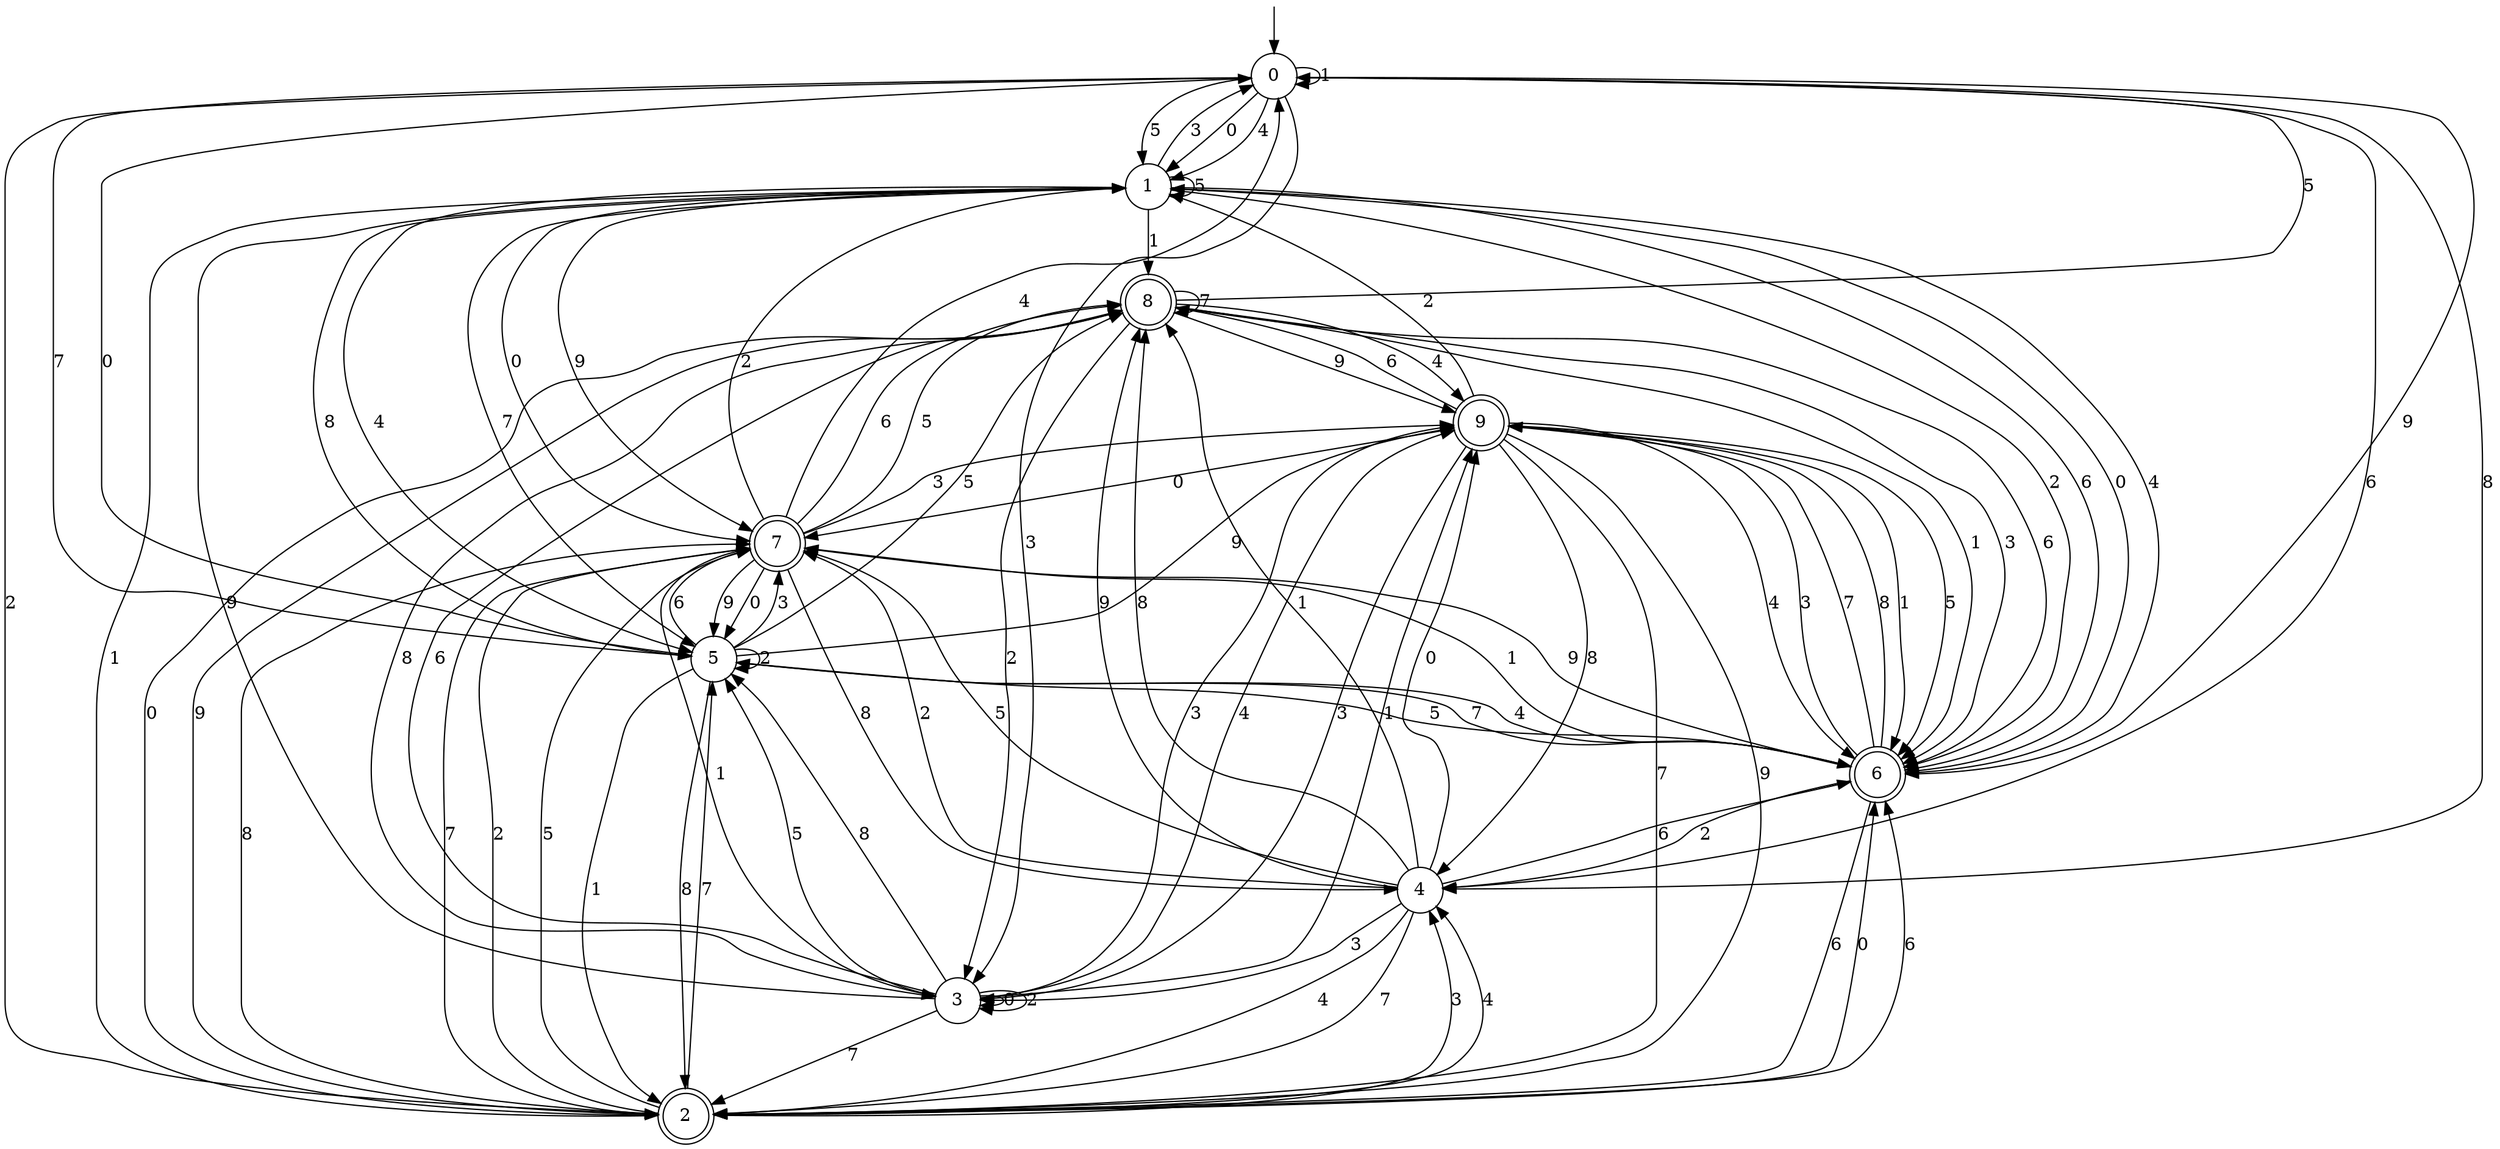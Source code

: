 digraph g {

	s0 [shape="circle" label="0"];
	s1 [shape="circle" label="1"];
	s2 [shape="doublecircle" label="2"];
	s3 [shape="circle" label="3"];
	s4 [shape="circle" label="4"];
	s5 [shape="circle" label="5"];
	s6 [shape="doublecircle" label="6"];
	s7 [shape="doublecircle" label="7"];
	s8 [shape="doublecircle" label="8"];
	s9 [shape="doublecircle" label="9"];
	s0 -> s1 [label="0"];
	s0 -> s0 [label="1"];
	s0 -> s2 [label="2"];
	s0 -> s3 [label="3"];
	s0 -> s1 [label="4"];
	s0 -> s1 [label="5"];
	s0 -> s4 [label="6"];
	s0 -> s5 [label="7"];
	s0 -> s4 [label="8"];
	s0 -> s6 [label="9"];
	s1 -> s7 [label="0"];
	s1 -> s8 [label="1"];
	s1 -> s6 [label="2"];
	s1 -> s0 [label="3"];
	s1 -> s5 [label="4"];
	s1 -> s1 [label="5"];
	s1 -> s6 [label="6"];
	s1 -> s5 [label="7"];
	s1 -> s5 [label="8"];
	s1 -> s7 [label="9"];
	s2 -> s6 [label="0"];
	s2 -> s1 [label="1"];
	s2 -> s7 [label="2"];
	s2 -> s4 [label="3"];
	s2 -> s4 [label="4"];
	s2 -> s7 [label="5"];
	s2 -> s6 [label="6"];
	s2 -> s5 [label="7"];
	s2 -> s7 [label="8"];
	s2 -> s8 [label="9"];
	s3 -> s3 [label="0"];
	s3 -> s9 [label="1"];
	s3 -> s3 [label="2"];
	s3 -> s9 [label="3"];
	s3 -> s9 [label="4"];
	s3 -> s5 [label="5"];
	s3 -> s8 [label="6"];
	s3 -> s2 [label="7"];
	s3 -> s5 [label="8"];
	s3 -> s1 [label="9"];
	s4 -> s9 [label="0"];
	s4 -> s8 [label="1"];
	s4 -> s7 [label="2"];
	s4 -> s3 [label="3"];
	s4 -> s2 [label="4"];
	s4 -> s7 [label="5"];
	s4 -> s6 [label="6"];
	s4 -> s2 [label="7"];
	s4 -> s8 [label="8"];
	s4 -> s8 [label="9"];
	s5 -> s0 [label="0"];
	s5 -> s2 [label="1"];
	s5 -> s5 [label="2"];
	s5 -> s7 [label="3"];
	s5 -> s6 [label="4"];
	s5 -> s8 [label="5"];
	s5 -> s7 [label="6"];
	s5 -> s6 [label="7"];
	s5 -> s2 [label="8"];
	s5 -> s9 [label="9"];
	s6 -> s1 [label="0"];
	s6 -> s7 [label="1"];
	s6 -> s4 [label="2"];
	s6 -> s9 [label="3"];
	s6 -> s1 [label="4"];
	s6 -> s5 [label="5"];
	s6 -> s2 [label="6"];
	s6 -> s9 [label="7"];
	s6 -> s9 [label="8"];
	s6 -> s7 [label="9"];
	s7 -> s5 [label="0"];
	s7 -> s3 [label="1"];
	s7 -> s1 [label="2"];
	s7 -> s9 [label="3"];
	s7 -> s0 [label="4"];
	s7 -> s8 [label="5"];
	s7 -> s8 [label="6"];
	s7 -> s2 [label="7"];
	s7 -> s4 [label="8"];
	s7 -> s5 [label="9"];
	s8 -> s2 [label="0"];
	s8 -> s6 [label="1"];
	s8 -> s3 [label="2"];
	s8 -> s6 [label="3"];
	s8 -> s9 [label="4"];
	s8 -> s0 [label="5"];
	s8 -> s6 [label="6"];
	s8 -> s8 [label="7"];
	s8 -> s3 [label="8"];
	s8 -> s9 [label="9"];
	s9 -> s7 [label="0"];
	s9 -> s6 [label="1"];
	s9 -> s1 [label="2"];
	s9 -> s3 [label="3"];
	s9 -> s6 [label="4"];
	s9 -> s6 [label="5"];
	s9 -> s8 [label="6"];
	s9 -> s2 [label="7"];
	s9 -> s4 [label="8"];
	s9 -> s2 [label="9"];

__start0 [label="" shape="none" width="0" height="0"];
__start0 -> s0;

}
